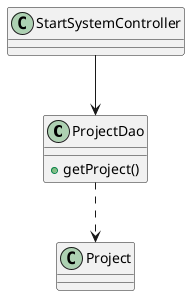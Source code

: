 @startuml
	class ProjectDao {
	+getProject()
	}

	ProjectDao ..> Project
	StartSystemController --> ProjectDao
@enduml
